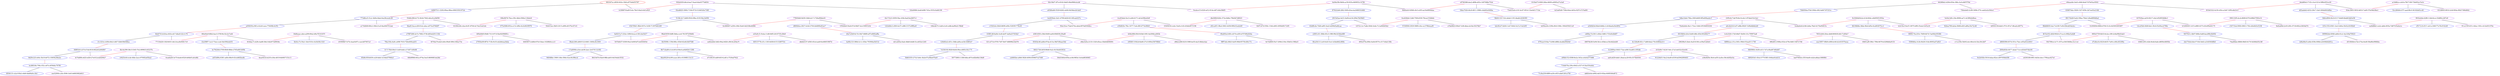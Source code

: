 strict graph  {
"993347ec-d930-043e-1fb9-e975d4d55787" [color=red, value=0];
"6428fbb2-d20b-654e-38fa-3a3cd487f79d" [color=purple, value=0];
"b0897511-3292-89ae-88ee-69633501972d" [color=blue, value=0];
"773d8ce5-31a1-4b9e-fdab-0ea36ceedc28" [color=blue, value=0];
"5f2b0450-b8cd-bea7-0aa4-6da0377bf654" [color=purple, value=0];
"a458293a-961e-b2a9-caea-776498c4cf52" [color=blue, value=0];
"6de6741d-b5ea-443e-efc7-dba4122c1c74" [color=blue, value=0];
"55d8c496-b172-3b3d-7642-ddca5ce9df36" [color=purple, value=0];
"21c323cc-b5fb-b9a3-c8d7-5db03fb048ea" [color=blue, value=0];
"f4f8f3e0-cd70-d7dd-f018-862d52d9d987" [color=blue, value=0];
"f64ef4a9-68b2-bac3-37ff-04c32c2e7ed4" [color=purple, value=0];
"8d29c223-e64c-5b10-b072-15859a3fb22c" [color=blue, value=0];
"bcd8024b-706c-f32c-e67e-df39dbc797f8" [color=blue, value=0];
"4bc4a399-38c5-5345-7fc2-899631d5237b" [color=purple, value=0];
"ff356131-e2a3-f5b2-c6d6-4dd0fa0cc3b1" [color=blue, value=0];
"eee52904-c24c-f506-1b43-b6f63082d61f" [color=purple, value=0];
"c0425e44-ecde-4fde-2ace-9700f2a65ba2" [color=blue, value=0];
"0caddaf4-3e75-6a4d-6520-b84b01a0cd6b" [color=purple, value=0];
"fe74df06-e625-ef29-27ef-f12cd2f20927" [color=purple, value=0];
"22a5f8f7-1ac2-73ae-ccab-5de506edef31" [color=blue, value=0];
"bc79226d-3769-f640-88de-2765a661b69b" [color=blue, value=0];
"34d6aaac-afee-a299-69a2-d9a7f516187f" [color=purple, value=0];
"a453df9a-6381-ad0e-88e9-43ced6f2ba4b" [color=blue, value=0];
"4eae9232-b235-e34e-d019-6b9f47153c11" [color=purple, value=0];
"fdc6cc7e-54a1-3dcf-533c-fcd3d36c1fc0" [color=blue, value=0];
"255908b7-b75c-baaf-b97c-caecb87947a3" [color=purple, value=0];
"816dac7c-b29c-ba68-38e3-4b2073d9936c" [color=purple, value=0];
"77154d20-182f-6031-bfc2-bca9e949c7c9" [color=purple, value=0];
"0ba813ea-ec49-01dc-a4ac-e073cd7940f7" [color=blue, value=0];
"e7987d06-2e7e-7682-3736-d65eb201110d" [color=blue, value=0];
"186e9676-7fee-c59c-4bfe-f384e116bdc6" [color=purple, value=0];
"7fba10fa-4a9c-a498-7033-7b6e600eab51" [color=blue, value=0];
"31717fb4-84e3-1eb9-bddc-a716f71d9e68" [color=blue, value=0];
"409a9bf0-09d8-7513-971f-5be92096f81c" [color=purple, value=0];
"85d6c05f-b630-ce20-bbb1-b14bd37964cf" [color=blue, value=0];
"60b9f966-60ca-974a-5ee5-86908f1de28d" [color=purple, value=0];
"27954e09-f87b-715b-9c53-eb2b6eaa3bda" [color=blue, value=0];
"6465f672-dd8d-67b3-5dae-1028fb0cccc3" [color=purple, value=0];
"f470da7f-edef-cb0e-09e8-589c338ea73e" [color=purple, value=0];
"075ef486-852a-a13c-bf8e-0a3e062f9f78" [color=blue, value=0];
"50d41bec-fb63-2413-af08-e81f7bcf27e5" [color=purple, value=0];
"6228b2db-cdaa-6c81-87b0-dc7da22ab3ab" [color=purple, value=0];
"a1744849-89c2-1f0d-21a5-9ac6047f12ab" [color=purple, value=0];
"02ed6f25-5892-7194-9733-5166520e7385" [color=blue, value=0];
"5138c3e7-3d69-9543-f9bc-019156e1b056" [color=blue, value=0];
"f2b19bf7-3f7e-8162-9dd5-08a9984cbcb8" [color=purple, value=0];
"43b709d1-f8b4-937e-1b58-713978dfcfd9" [color=blue, value=0];
"4a9231a7-232e-1496-6cea-e1361cbe5d17" [color=blue, value=0];
"77f636d6-9d39-18df-e2c7-1726a90bbc61" [color=purple, value=0];
"38adc266-a66f-f122-6461-340fec8c305f" [color=blue, value=0];
"c7ad090b-a3ee-ab38-2aec-2e479112c0f2" [color=blue, value=0];
"98a63059-0df8-3b6a-cce4-7615f7250b82" [color=purple, value=0];
"9404ffde-1969-146e-584e-4cec9e3f6ecd" [color=blue, value=0];
"f6410d7d-5be6-9ffd-ab03-0d19ebfc5532" [color=purple, value=0];
"3b3509fc-139d-8fbc-45b0-62e8c0d07fd8" [color=blue, value=0];
"8b71dad8-e1cb-b91d-04e4-ae4b82b11266" [color=blue, value=0];
"e25a9c31-9cda-11d8-64f5-2410735c28e8" [color=purple, value=0];
"8da49229-dc90-acae-281e-0109f8113c13" [color=blue, value=0];
"d71061f5-ebf9-6f19-2cff-1c7530af7922" [color=purple, value=0];
"60515778-cf1c-13f3-0d58-6151328f753c" [color=blue, value=0];
"dbb6d147-d583-45cd-aab9-6e480f199f7d" [color=purple, value=0];
"ee82eb6d-3df2-09a2-6f20-c9616c204a7f" [color=purple, value=0];
"547b6b57-0309-94a3-b00f-bf7a4d50405d" [color=purple, value=0];
"d800bfea-2827-4c6d-2704-bb689fa82ae7" [color=blue, value=0];
"b0a7a5b9-6c7d-16b7-6689-a97e4682af8a" [color=blue, value=0];
"42c710c5-3059-5fac-43fe-6ad1be2607c1" [color=purple, value=0];
"ba9fa123-386d-2c1c-43be-79394ba5b51d" [color=blue, value=0];
"d21a404a-0adc-8db0-b4d6-5cce832e1245" [color=purple, value=0];
"1d2dd8e3-c000-4e37-cd86-3157a9fffae8" [color=blue, value=0];
"166e4b73-1eb0-e1e0-ce8b-ba99a5c786df" [color=purple, value=0];
"1f50dbbf-34a6-67ef-48d7-dce10f0f1b5d" [color=purple, value=0];
"6c496947-e250-c30b-52e8-3d2338e40f06" [color=purple, value=0];
"a0366a66-5529-6262-eb94-9d34be2d1de9" [color=blue, value=0];
"2a2659eb-1b21-4799-b620-81185cab327e" [color=blue, value=0];
"6e94e5fb-9b0b-ac59-925a-669953c107f8" [color=purple, value=0];
"c1f2b5eb-28d4-8699-e69e-528391778c65" [color=blue, value=0];
"1f3f81d8-6a0b-3ce8-de97-da9a257634ef" [color=blue, value=0];
"2ca93deb-5ec3-ca9d-4171-de3a596ed2df" [color=purple, value=0];
"120d02e2-d51c-3fdb-ab9a-ee3b140ff1b7" [color=blue, value=0];
"7e556182-f828-6b44-f9ee-d085c5fcc77f" [color=blue, value=0];
"d38145f3-c36d-0449-ea04-f04839c29ad0" [color=purple, value=0];
"5fd63355-2732-5e8c-3b2d-f7a36be07be9" [color=blue, value=0];
"59773893-1188-0dfa-d07d-df2bf4b136d9" [color=purple, value=0];
"0545dc46-ad4b-87da-d13a-38d7d9aae34d" [color=blue, value=0];
"46f217b6-b83f-88d6-0a2c-8c54eb63f43e" [color=blue, value=0];
"fe9dc884-09c9-63bf-1091-6a500bca063b" [color=purple, value=0];
"ca9d92be-a846-5826-4094-859607e27d0f" [color=blue, value=0];
"30d3340d-659a-ec9d-985d-14c6a8836965" [color=purple, value=0];
"c856811f-fb2d-8a66-27e3-000e256768b4" [color=blue, value=0];
"d9b2cd08-0233-59f0-be55-da3148ebc4ae" [color=purple, value=0];
"c8be3e0a-2133-1320-d5ea-c5bb0d690091" [color=purple, value=0];
"321cd71b-0705-7bf7-fb47-6889f6e5dd78" [color=purple, value=0];
"e59d82fe-7fbc-1677-7a4e-881d77dc89d3" [color=blue, value=0];
"f0ed05e2-6f5c-d374-e293-d7f749b2f24a" [color=blue, value=0];
"dbd3ff2f-628c-572e-8d6e-79fe0b7d8023" [color=purple, value=0];
"9fff7a6a-46b3-4a05-96bf-f575fcd9e17e" [color=blue, value=0];
"0e7dd80f-35a7-209d-218e-35b63c196be5" [color=purple, value=0];
"c82ca651-f8ed-3062-4d58-9f0b32adeb0f" [color=blue, value=0];
"3b97c67d-558c-134d-e802-4956df417e95" [color=purple, value=0];
"254f4034-ceda-1be6-e1d2-d3ddef073196" [color=purple, value=0];
"f5dc33ce-75a6-074e-a6ed-f974d5504fcc" [color=purple, value=0];
"879222d6-2f62-5f49-d3ea-ba2488352466" [color=blue, value=0];
"2915d3ae-4e51-0a94-dc34-299a7fd39bf1" [color=blue, value=0];
"c8790388-dee2-d89b-df1b-1497088e752d" [color=purple, value=0];
"63df9c4e-7440-af05-3ea5-d299d5a66cae" [color=blue, value=0];
"c2001c01-368e-65c3-19f6-99e323bbe6f0" [color=blue, value=0];
"6ca028dd-12d6-750f-d330-78cea153b8eb" [color=purple, value=0];
"0fca5413-1ce0-0cb5-5ce1-b3bd462c806c" [color=blue, value=0];
"495e470a-8f4e-4a0d-8574-c317c8ab136b" [color=purple, value=0];
"f1549f40-2929-5889-c0ec-ec27f8deaaf0" [color=blue, value=0];
"a7bb9823-09e0-7a56-dbee-dc5dc35276b7" [color=purple, value=0];
"14721c1e-7edb-3044-3e4e-7c1a00f265b2" [color=purple, value=0];
"54ba7026-44c8-4811-3986-c4dd02e040ba" [color=blue, value=0];
"9b6411f3-7c0c-debd-1191-bba8c2436393" [color=blue, value=0];
"101fbd73-0f49-26be-6609-a4995e27a3a8" [color=purple, value=0];
"bdc0fcd7-6d44-1eb7-fb4b-5e21a7ab2df3" [color=blue, value=0];
"bd56ee0e-229b-d9c0-306c-1f64d55621a9" [color=purple, value=0];
"b23a85d0-756b-64ee-b63a-02f7a727bd00" [color=purple, value=0];
"73e633a4-e141-bc47-0f1d-11be4d11714e" [color=purple, value=0];
"f6d0a4c0-4946-c8c3-a5f3-aa16e8904daa" [color=purple, value=0];
"9cebce15-4320-af12-914e-d67c44e586f5" [color=purple, value=0];
"52fa9086-2ea8-b0f8-743a-3555c0a66190" [color=purple, value=0];
"fc30887f-fad9-5cfa-78e5-0da3c4d1a925" [color=purple, value=0];
"7f46956a-f7b0-394b-cf62-fa6673f7251e" [color=blue, value=0];
"5dbe1bb4-79fa-c569-b669-9f5e694aebc3" [color=blue, value=0];
"c9daaebb-3eb3-c846-8ebf-7d7b03ac9502" [color=purple, value=0];
"a540fd3d-06e6-646b-c1c8-6ba0a34c805c" [color=blue, value=0];
"cd08ac7d-3011-d5b2-34f8-1753e0e4b6f7" [color=blue, value=0];
"23f5c6c7-bb78-8e14-e4c1-87dda51b14a1" [color=purple, value=0];
"679cae10-8ac7-b366-d88b-dcafde09202f" [color=blue, value=0];
"49876b38-5e94-5b1e-45bb-ec54c6d2eb49" [color=purple, value=0];
"a0c2b418-3cf7-ef8b-0929-7e99e8b8dcb9" [color=blue, value=0];
"3010fb9e-b5e3-fe60-4f6c-65b185266277" [color=blue, value=0];
"8c3046df-fe2e-fc3d-60dc-e4b95051952a" [color=purple, value=0];
"4c126ef6-65c1-7a88-6da2-70c4389de211" [color=blue, value=0];
"3c2489ae-0443-75ae-af46-5ead61c595db" [color=blue, value=0];
"1cfc2320-17d3-66d7-5b58-131c799972a8" [color=purple, value=0];
"ef9db152-4588-8e2a-343a-ce4e4e5730f8" [color=blue, value=0];
"716db70a-2f4e-69d2-e327-412be554a6dc" [color=blue, value=0];
"d1f2d9c7-623f-7e6c-27a5-de032cf2ee04" [color=purple, value=0];
"71c8a230-6f89-ea54-c653-afa61261a750" [color=blue, value=0];
"dd824c6e-b992-dd33-93ba-649f549ef672" [color=purple, value=0];
"91224b51-9ac2-6a40-d339-bd3942f00403" [color=blue, value=0];
"e36e8d5b-36c6-af35-2a3b-c56c4d5f2e5a" [color=purple, value=0];
"aa0ca629-ddd1-26ad-ac29-95c3374b6593" [color=purple, value=0];
"fdf80eaa-c31a-345c-39b4-f1baa011176f" [color=blue, value=0];
"f460960c-0e0f-cd15-7d7a-f6ad87d6bd67" [color=blue, value=0];
"7853cb64-20ee-db6f-800f-81d0c71d04e7" [color=purple, value=0];
"469203d1-45e2-577f-5ff3-164fae0cbd14" [color=blue, value=0];
"ba07083d-c355-8a40-cb2d-a8dae1880f64" [color=purple, value=0];
"eaa18f57-08b9-e08f-dc46-b2c63357beaa" [color=blue, value=0];
"f3601af9-39b1-7f9d-0679-b3298d6a9153" [color=purple, value=0];
"0ff2d812-908a-032e-b79e-8d611667e746" [color=purple, value=0];
"2963f6e5-2bdc-0a2f-4106-ce39af1dd4d1" [color=purple, value=0];
"8419668e-38de-9fe4-bf5e-0ca903075cc1" [color=blue, value=0];
"089017fa-253c-7609-6474-7ae00dc95384" [color=blue, value=0];
"5a5dc3d0-c34e-8084-ae7c-4c589efefbea" [color=purple, value=0];
"5589d6ac-fc2b-0b28-31bb-8093ad7a6fcf" [color=blue, value=0];
"c11a1f0e-5b0f-2cdc-68cd-b12bc29c2bf7" [color=purple, value=0];
"924ea799-de4a-5608-ef25-a89a19e72c40" [color=blue, value=0];
"b9593156-bb41-f731-87a7-38cafcc6977e" [color=purple, value=0];
"b2d18a1f-be51-0075-bff4-25ada1b45a24" [color=purple, value=0];
"3cdda0e6-b166-2d4a-78a5-4170ef50f15c" [color=purple, value=0];
"7bddabbb-4bc1-72ee-1b8d-2f53fd850204" [color=purple, value=0];
"630874da-1828-1327-659c-2b7ee03e2166" [color=blue, value=0];
"891744d9-5a42-59ba-70bd-1dfad899d6ad" [color=blue, value=0];
"b6a869e3-71f2-c3cd-321d-5ff0e955ce20" [color=purple, value=0];
"98d68055-4ec7-b109-7e36-f38cb834e4cc" [color=blue, value=0];
"fb7dc452-d62f-9024-27ca-e1c90be5a4d8" [color=blue, value=0];
"63763fae-ad16-8217-cfa2-d52f054fdbc1" [color=purple, value=0];
"d8083f06-657d-351e-7bec-e05a63cb381f" [color=blue, value=0];
"260bd02b-4477-abad-71ce-af24e874be44" [color=blue, value=0];
"085b3759-6b53-6c2a-c3f0-2c8a09b43ab3" [color=purple, value=0];
"8c2b5f2b-5016-bdaa-82ee-ef97056bb5f0" [color=blue, value=0];
"e43933f0-f901-6d3d-cfee-1790aac627ef" [color=purple, value=0];
"d7a8ee3e-822f-db55-7a04-cc66cd523f0a" [color=blue, value=0];
"33661293-c42b-9e4d-6afe-d8f56c6695fe" [color=purple, value=0];
"502789ce-2c71-357a-e54f-5668ec3cc1cd" [color=purple, value=0];
"1dcaf3b6-4fd8-8afc-30c6-f3e94acb796e" [color=blue, value=0];
"5f37021c-4b07-666e-6af6-bacd96e4b002" [color=blue, value=0];
"090133f5-dccb-869f-4370-b98b579f3e14" [color=purple, value=0];
"ebe734eb-bbcf-710d-3dd2-a23d540dffe6" [color=blue, value=0];
"74ad0bbe-8866-08d5-6170-5d366d35c5ff" [color=purple, value=0];
"c54710ed-9f40-4963-17fd-cb0e6b5e5238" [color=blue, value=0];
"9ef2a89d-2c03-2f5c-5718-692c23834d74" [color=purple, value=0];
"b1b90045-1d15-e880-4273-d3e4f9e64175" [color=purple, value=0];
"1b30069d-886b-6764-5c3e-6d30026938f7" [color=purple, value=0];
"d03addd2-4252-29e7-1fa0-30f4d063d9be" [color=blue, value=0];
"0b8cd904-0b16-f117-6dd9-fbdd63db5e56" [color=blue, value=0];
"ac5d86ce-cdc8-e78f-7189-73b693a15a3c" [color=purple, value=0];
"225c1f32-6561-2ee3-db0a-5b42a543fbb0" [color=blue, value=0];
"309962bd-4946-ad6d-41a1-4a129af78023" [color=blue, value=0];
"9032a9eb-42f8-11db-8cce-33d89cc267a9" [color=purple, value=0];
"2d6a9be5-ed4e-639e-008d-e2430b6d261a" [color=blue, value=0];
"d51064bf-a7eb-27da-6ed0-58a86e9968da" [color=purple, value=0];
"cf517a1b-f211-ab1a-246f-77a76c016cb9" [color=blue, value=0];
"91ca15f5-631c-6dac-183c-cb1def41476e" [color=purple, value=0];
"ea9d86b1-ecdc-ab6e-835a-7d87535a0a1e" [color=purple, value=0];
"52c28046-b7f7-aaef-f8c0-36182b65cc6f" [color=blue, value=0];
"0318f003-f632-2cfd-904a-9f427386d842" [color=purple, value=0];
"93dc3905-5832-b810-7ad9-37fe56b3fbe1" [color=purple, value=0];
"853b5322-4c50-c65e-a1b8-7cf95cdb23c5" [color=purple, value=0];
"726a4a62-2c90-349b-275c-aab2a2a344cd" [color=purple, value=0];
"993347ec-d930-043e-1fb9-e975d4d55787" -- "b0897511-3292-89ae-88ee-69633501972d"  [color=black];
"993347ec-d930-043e-1fb9-e975d4d55787" -- "fc30887f-fad9-5cfa-78e5-0da3c4d1a925"  [color=black];
"6428fbb2-d20b-654e-38fa-3a3cd487f79d" -- "7f46956a-f7b0-394b-cf62-fa6673f7251e"  [color=black];
"6428fbb2-d20b-654e-38fa-3a3cd487f79d" -- "726a4a62-2c90-349b-275c-aab2a2a344cd"  [color=black];
"b0897511-3292-89ae-88ee-69633501972d" -- "773d8ce5-31a1-4b9e-fdab-0ea36ceedc28"  [color=red];
"773d8ce5-31a1-4b9e-fdab-0ea36ceedc28" -- "a458293a-961e-b2a9-caea-776498c4cf52"  [color=black];
"773d8ce5-31a1-4b9e-fdab-0ea36ceedc28" -- "a1744849-89c2-1f0d-21a5-9ac6047f12ab"  [color=black];
"5f2b0450-b8cd-bea7-0aa4-6da0377bf654" -- "02ed6f25-5892-7194-9733-5166520e7385"  [color=black];
"5f2b0450-b8cd-bea7-0aa4-6da0377bf654" -- "52fa9086-2ea8-b0f8-743a-3555c0a66190"  [color=black];
"5f2b0450-b8cd-bea7-0aa4-6da0377bf654" -- "fc30887f-fad9-5cfa-78e5-0da3c4d1a925"  [color=red];
"a458293a-961e-b2a9-caea-776498c4cf52" -- "6de6741d-b5ea-443e-efc7-dba4122c1c74"  [color=red];
"6de6741d-b5ea-443e-efc7-dba4122c1c74" -- "21c323cc-b5fb-b9a3-c8d7-5db03fb048ea"  [color=black];
"6de6741d-b5ea-443e-efc7-dba4122c1c74" -- "77154d20-182f-6031-bfc2-bca9e949c7c9"  [color=black];
"55d8c496-b172-3b3d-7642-ddca5ce9df36" -- "0ba813ea-ec49-01dc-a4ac-e073cd7940f7"  [color=black];
"55d8c496-b172-3b3d-7642-ddca5ce9df36" -- "6228b2db-cdaa-6c81-87b0-dc7da22ab3ab"  [color=black];
"55d8c496-b172-3b3d-7642-ddca5ce9df36" -- "a1744849-89c2-1f0d-21a5-9ac6047f12ab"  [color=red];
"21c323cc-b5fb-b9a3-c8d7-5db03fb048ea" -- "f4f8f3e0-cd70-d7dd-f018-862d52d9d987"  [color=red];
"f4f8f3e0-cd70-d7dd-f018-862d52d9d987" -- "8d29c223-e64c-5b10-b072-15859a3fb22c"  [color=black];
"f4f8f3e0-cd70-d7dd-f018-862d52d9d987" -- "fe74df06-e625-ef29-27ef-f12cd2f20927"  [color=black];
"f64ef4a9-68b2-bac3-37ff-04c32c2e7ed4" -- "22a5f8f7-1ac2-73ae-ccab-5de506edef31"  [color=black];
"f64ef4a9-68b2-bac3-37ff-04c32c2e7ed4" -- "816dac7c-b29c-ba68-38e3-4b2073d9936c"  [color=black];
"f64ef4a9-68b2-bac3-37ff-04c32c2e7ed4" -- "77154d20-182f-6031-bfc2-bca9e949c7c9"  [color=red];
"8d29c223-e64c-5b10-b072-15859a3fb22c" -- "bcd8024b-706c-f32c-e67e-df39dbc797f8"  [color=red];
"bcd8024b-706c-f32c-e67e-df39dbc797f8" -- "ff356131-e2a3-f5b2-c6d6-4dd0fa0cc3b1"  [color=black];
"bcd8024b-706c-f32c-e67e-df39dbc797f8" -- "eee52904-c24c-f506-1b43-b6f63082d61f"  [color=black];
"4bc4a399-38c5-5345-7fc2-899631d5237b" -- "c0425e44-ecde-4fde-2ace-9700f2a65ba2"  [color=black];
"4bc4a399-38c5-5345-7fc2-899631d5237b" -- "0caddaf4-3e75-6a4d-6520-b84b01a0cd6b"  [color=black];
"4bc4a399-38c5-5345-7fc2-899631d5237b" -- "fe74df06-e625-ef29-27ef-f12cd2f20927"  [color=red];
"22a5f8f7-1ac2-73ae-ccab-5de506edef31" -- "bc79226d-3769-f640-88de-2765a661b69b"  [color=red];
"bc79226d-3769-f640-88de-2765a661b69b" -- "a453df9a-6381-ad0e-88e9-43ced6f2ba4b"  [color=black];
"bc79226d-3769-f640-88de-2765a661b69b" -- "4eae9232-b235-e34e-d019-6b9f47153c11"  [color=black];
"34d6aaac-afee-a299-69a2-d9a7f516187f" -- "fdc6cc7e-54a1-3dcf-533c-fcd3d36c1fc0"  [color=black];
"34d6aaac-afee-a299-69a2-d9a7f516187f" -- "255908b7-b75c-baaf-b97c-caecb87947a3"  [color=black];
"34d6aaac-afee-a299-69a2-d9a7f516187f" -- "816dac7c-b29c-ba68-38e3-4b2073d9936c"  [color=red];
"0ba813ea-ec49-01dc-a4ac-e073cd7940f7" -- "e7987d06-2e7e-7682-3736-d65eb201110d"  [color=red];
"e7987d06-2e7e-7682-3736-d65eb201110d" -- "7fba10fa-4a9c-a498-7033-7b6e600eab51"  [color=black];
"e7987d06-2e7e-7682-3736-d65eb201110d" -- "f470da7f-edef-cb0e-09e8-589c338ea73e"  [color=black];
"186e9676-7fee-c59c-4bfe-f384e116bdc6" -- "075ef486-852a-a13c-bf8e-0a3e062f9f78"  [color=black];
"186e9676-7fee-c59c-4bfe-f384e116bdc6" -- "50d41bec-fb63-2413-af08-e81f7bcf27e5"  [color=black];
"186e9676-7fee-c59c-4bfe-f384e116bdc6" -- "6228b2db-cdaa-6c81-87b0-dc7da22ab3ab"  [color=red];
"7fba10fa-4a9c-a498-7033-7b6e600eab51" -- "31717fb4-84e3-1eb9-bddc-a716f71d9e68"  [color=red];
"31717fb4-84e3-1eb9-bddc-a716f71d9e68" -- "85d6c05f-b630-ce20-bbb1-b14bd37964cf"  [color=black];
"31717fb4-84e3-1eb9-bddc-a716f71d9e68" -- "60b9f966-60ca-974a-5ee5-86908f1de28d"  [color=black];
"409a9bf0-09d8-7513-971f-5be92096f81c" -- "27954e09-f87b-715b-9c53-eb2b6eaa3bda"  [color=black];
"409a9bf0-09d8-7513-971f-5be92096f81c" -- "6465f672-dd8d-67b3-5dae-1028fb0cccc3"  [color=black];
"409a9bf0-09d8-7513-971f-5be92096f81c" -- "f470da7f-edef-cb0e-09e8-589c338ea73e"  [color=red];
"02ed6f25-5892-7194-9733-5166520e7385" -- "5138c3e7-3d69-9543-f9bc-019156e1b056"  [color=red];
"5138c3e7-3d69-9543-f9bc-019156e1b056" -- "43b709d1-f8b4-937e-1b58-713978dfcfd9"  [color=black];
"5138c3e7-3d69-9543-f9bc-019156e1b056" -- "6c496947-e250-c30b-52e8-3d2338e40f06"  [color=black];
"f2b19bf7-3f7e-8162-9dd5-08a9984cbcb8" -- "a0366a66-5529-6262-eb94-9d34be2d1de9"  [color=black];
"f2b19bf7-3f7e-8162-9dd5-08a9984cbcb8" -- "9cebce15-4320-af12-914e-d67c44e586f5"  [color=black];
"f2b19bf7-3f7e-8162-9dd5-08a9984cbcb8" -- "52fa9086-2ea8-b0f8-743a-3555c0a66190"  [color=red];
"43b709d1-f8b4-937e-1b58-713978dfcfd9" -- "4a9231a7-232e-1496-6cea-e1361cbe5d17"  [color=red];
"4a9231a7-232e-1496-6cea-e1361cbe5d17" -- "38adc266-a66f-f122-6461-340fec8c305f"  [color=black];
"4a9231a7-232e-1496-6cea-e1361cbe5d17" -- "547b6b57-0309-94a3-b00f-bf7a4d50405d"  [color=black];
"77f636d6-9d39-18df-e2c7-1726a90bbc61" -- "d800bfea-2827-4c6d-2704-bb689fa82ae7"  [color=black];
"77f636d6-9d39-18df-e2c7-1726a90bbc61" -- "1f50dbbf-34a6-67ef-48d7-dce10f0f1b5d"  [color=black];
"77f636d6-9d39-18df-e2c7-1726a90bbc61" -- "6c496947-e250-c30b-52e8-3d2338e40f06"  [color=red];
"38adc266-a66f-f122-6461-340fec8c305f" -- "c7ad090b-a3ee-ab38-2aec-2e479112c0f2"  [color=red];
"c7ad090b-a3ee-ab38-2aec-2e479112c0f2" -- "9404ffde-1969-146e-584e-4cec9e3f6ecd"  [color=black];
"c7ad090b-a3ee-ab38-2aec-2e479112c0f2" -- "f6410d7d-5be6-9ffd-ab03-0d19ebfc5532"  [color=black];
"98a63059-0df8-3b6a-cce4-7615f7250b82" -- "3b3509fc-139d-8fbc-45b0-62e8c0d07fd8"  [color=black];
"98a63059-0df8-3b6a-cce4-7615f7250b82" -- "ee82eb6d-3df2-09a2-6f20-c9616c204a7f"  [color=black];
"98a63059-0df8-3b6a-cce4-7615f7250b82" -- "547b6b57-0309-94a3-b00f-bf7a4d50405d"  [color=red];
"3b3509fc-139d-8fbc-45b0-62e8c0d07fd8" -- "8b71dad8-e1cb-b91d-04e4-ae4b82b11266"  [color=red];
"8b71dad8-e1cb-b91d-04e4-ae4b82b11266" -- "8da49229-dc90-acae-281e-0109f8113c13"  [color=black];
"8b71dad8-e1cb-b91d-04e4-ae4b82b11266" -- "d71061f5-ebf9-6f19-2cff-1c7530af7922"  [color=black];
"e25a9c31-9cda-11d8-64f5-2410735c28e8" -- "60515778-cf1c-13f3-0d58-6151328f753c"  [color=black];
"e25a9c31-9cda-11d8-64f5-2410735c28e8" -- "dbb6d147-d583-45cd-aab9-6e480f199f7d"  [color=black];
"e25a9c31-9cda-11d8-64f5-2410735c28e8" -- "ee82eb6d-3df2-09a2-6f20-c9616c204a7f"  [color=red];
"d800bfea-2827-4c6d-2704-bb689fa82ae7" -- "b0a7a5b9-6c7d-16b7-6689-a97e4682af8a"  [color=red];
"b0a7a5b9-6c7d-16b7-6689-a97e4682af8a" -- "ba9fa123-386d-2c1c-43be-79394ba5b51d"  [color=black];
"b0a7a5b9-6c7d-16b7-6689-a97e4682af8a" -- "d21a404a-0adc-8db0-b4d6-5cce832e1245"  [color=black];
"42c710c5-3059-5fac-43fe-6ad1be2607c1" -- "1d2dd8e3-c000-4e37-cd86-3157a9fffae8"  [color=black];
"42c710c5-3059-5fac-43fe-6ad1be2607c1" -- "166e4b73-1eb0-e1e0-ce8b-ba99a5c786df"  [color=black];
"42c710c5-3059-5fac-43fe-6ad1be2607c1" -- "1f50dbbf-34a6-67ef-48d7-dce10f0f1b5d"  [color=red];
"a0366a66-5529-6262-eb94-9d34be2d1de9" -- "2a2659eb-1b21-4799-b620-81185cab327e"  [color=red];
"2a2659eb-1b21-4799-b620-81185cab327e" -- "c1f2b5eb-28d4-8699-e69e-528391778c65"  [color=black];
"2a2659eb-1b21-4799-b620-81185cab327e" -- "f5dc33ce-75a6-074e-a6ed-f974d5504fcc"  [color=black];
"6e94e5fb-9b0b-ac59-925a-669953c107f8" -- "879222d6-2f62-5f49-d3ea-ba2488352466"  [color=black];
"6e94e5fb-9b0b-ac59-925a-669953c107f8" -- "f6d0a4c0-4946-c8c3-a5f3-aa16e8904daa"  [color=black];
"6e94e5fb-9b0b-ac59-925a-669953c107f8" -- "9cebce15-4320-af12-914e-d67c44e586f5"  [color=red];
"c1f2b5eb-28d4-8699-e69e-528391778c65" -- "1f3f81d8-6a0b-3ce8-de97-da9a257634ef"  [color=red];
"1f3f81d8-6a0b-3ce8-de97-da9a257634ef" -- "120d02e2-d51c-3fdb-ab9a-ee3b140ff1b7"  [color=black];
"1f3f81d8-6a0b-3ce8-de97-da9a257634ef" -- "321cd71b-0705-7bf7-fb47-6889f6e5dd78"  [color=black];
"2ca93deb-5ec3-ca9d-4171-de3a596ed2df" -- "e59d82fe-7fbc-1677-7a4e-881d77dc89d3"  [color=black];
"2ca93deb-5ec3-ca9d-4171-de3a596ed2df" -- "254f4034-ceda-1be6-e1d2-d3ddef073196"  [color=black];
"2ca93deb-5ec3-ca9d-4171-de3a596ed2df" -- "f5dc33ce-75a6-074e-a6ed-f974d5504fcc"  [color=red];
"120d02e2-d51c-3fdb-ab9a-ee3b140ff1b7" -- "7e556182-f828-6b44-f9ee-d085c5fcc77f"  [color=red];
"7e556182-f828-6b44-f9ee-d085c5fcc77f" -- "5fd63355-2732-5e8c-3b2d-f7a36be07be9"  [color=black];
"7e556182-f828-6b44-f9ee-d085c5fcc77f" -- "59773893-1188-0dfa-d07d-df2bf4b136d9"  [color=black];
"d38145f3-c36d-0449-ea04-f04839c29ad0" -- "0545dc46-ad4b-87da-d13a-38d7d9aae34d"  [color=black];
"d38145f3-c36d-0449-ea04-f04839c29ad0" -- "c8be3e0a-2133-1320-d5ea-c5bb0d690091"  [color=black];
"d38145f3-c36d-0449-ea04-f04839c29ad0" -- "321cd71b-0705-7bf7-fb47-6889f6e5dd78"  [color=red];
"0545dc46-ad4b-87da-d13a-38d7d9aae34d" -- "46f217b6-b83f-88d6-0a2c-8c54eb63f43e"  [color=red];
"46f217b6-b83f-88d6-0a2c-8c54eb63f43e" -- "ca9d92be-a846-5826-4094-859607e27d0f"  [color=black];
"46f217b6-b83f-88d6-0a2c-8c54eb63f43e" -- "30d3340d-659a-ec9d-985d-14c6a8836965"  [color=black];
"fe9dc884-09c9-63bf-1091-6a500bca063b" -- "c856811f-fb2d-8a66-27e3-000e256768b4"  [color=black];
"fe9dc884-09c9-63bf-1091-6a500bca063b" -- "d9b2cd08-0233-59f0-be55-da3148ebc4ae"  [color=black];
"fe9dc884-09c9-63bf-1091-6a500bca063b" -- "c8be3e0a-2133-1320-d5ea-c5bb0d690091"  [color=red];
"e59d82fe-7fbc-1677-7a4e-881d77dc89d3" -- "f0ed05e2-6f5c-d374-e293-d7f749b2f24a"  [color=red];
"f0ed05e2-6f5c-d374-e293-d7f749b2f24a" -- "9fff7a6a-46b3-4a05-96bf-f575fcd9e17e"  [color=black];
"f0ed05e2-6f5c-d374-e293-d7f749b2f24a" -- "0e7dd80f-35a7-209d-218e-35b63c196be5"  [color=black];
"dbd3ff2f-628c-572e-8d6e-79fe0b7d8023" -- "c82ca651-f8ed-3062-4d58-9f0b32adeb0f"  [color=black];
"dbd3ff2f-628c-572e-8d6e-79fe0b7d8023" -- "3b97c67d-558c-134d-e802-4956df417e95"  [color=black];
"dbd3ff2f-628c-572e-8d6e-79fe0b7d8023" -- "254f4034-ceda-1be6-e1d2-d3ddef073196"  [color=red];
"879222d6-2f62-5f49-d3ea-ba2488352466" -- "2915d3ae-4e51-0a94-dc34-299a7fd39bf1"  [color=red];
"2915d3ae-4e51-0a94-dc34-299a7fd39bf1" -- "63df9c4e-7440-af05-3ea5-d299d5a66cae"  [color=black];
"2915d3ae-4e51-0a94-dc34-299a7fd39bf1" -- "14721c1e-7edb-3044-3e4e-7c1a00f265b2"  [color=black];
"c8790388-dee2-d89b-df1b-1497088e752d" -- "54ba7026-44c8-4811-3986-c4dd02e040ba"  [color=black];
"c8790388-dee2-d89b-df1b-1497088e752d" -- "73e633a4-e141-bc47-0f1d-11be4d11714e"  [color=black];
"c8790388-dee2-d89b-df1b-1497088e752d" -- "f6d0a4c0-4946-c8c3-a5f3-aa16e8904daa"  [color=red];
"63df9c4e-7440-af05-3ea5-d299d5a66cae" -- "c2001c01-368e-65c3-19f6-99e323bbe6f0"  [color=red];
"c2001c01-368e-65c3-19f6-99e323bbe6f0" -- "0fca5413-1ce0-0cb5-5ce1-b3bd462c806c"  [color=black];
"c2001c01-368e-65c3-19f6-99e323bbe6f0" -- "495e470a-8f4e-4a0d-8574-c317c8ab136b"  [color=black];
"6ca028dd-12d6-750f-d330-78cea153b8eb" -- "f1549f40-2929-5889-c0ec-ec27f8deaaf0"  [color=black];
"6ca028dd-12d6-750f-d330-78cea153b8eb" -- "a7bb9823-09e0-7a56-dbee-dc5dc35276b7"  [color=black];
"6ca028dd-12d6-750f-d330-78cea153b8eb" -- "14721c1e-7edb-3044-3e4e-7c1a00f265b2"  [color=red];
"54ba7026-44c8-4811-3986-c4dd02e040ba" -- "9b6411f3-7c0c-debd-1191-bba8c2436393"  [color=red];
"9b6411f3-7c0c-debd-1191-bba8c2436393" -- "bdc0fcd7-6d44-1eb7-fb4b-5e21a7ab2df3"  [color=black];
"9b6411f3-7c0c-debd-1191-bba8c2436393" -- "bd56ee0e-229b-d9c0-306c-1f64d55621a9"  [color=black];
"101fbd73-0f49-26be-6609-a4995e27a3a8" -- "b23a85d0-756b-64ee-b63a-02f7a727bd00"  [color=black];
"101fbd73-0f49-26be-6609-a4995e27a3a8" -- "73e633a4-e141-bc47-0f1d-11be4d11714e"  [color=red];
"7f46956a-f7b0-394b-cf62-fa6673f7251e" -- "5dbe1bb4-79fa-c569-b669-9f5e694aebc3"  [color=red];
"5dbe1bb4-79fa-c569-b669-9f5e694aebc3" -- "a540fd3d-06e6-646b-c1c8-6ba0a34c805c"  [color=black];
"5dbe1bb4-79fa-c569-b669-9f5e694aebc3" -- "7bddabbb-4bc1-72ee-1b8d-2f53fd850204"  [color=black];
"c9daaebb-3eb3-c846-8ebf-7d7b03ac9502" -- "630874da-1828-1327-659c-2b7ee03e2166"  [color=black];
"c9daaebb-3eb3-c846-8ebf-7d7b03ac9502" -- "853b5322-4c50-c65e-a1b8-7cf95cdb23c5"  [color=black];
"c9daaebb-3eb3-c846-8ebf-7d7b03ac9502" -- "726a4a62-2c90-349b-275c-aab2a2a344cd"  [color=red];
"a540fd3d-06e6-646b-c1c8-6ba0a34c805c" -- "cd08ac7d-3011-d5b2-34f8-1753e0e4b6f7"  [color=red];
"cd08ac7d-3011-d5b2-34f8-1753e0e4b6f7" -- "679cae10-8ac7-b366-d88b-dcafde09202f"  [color=black];
"cd08ac7d-3011-d5b2-34f8-1753e0e4b6f7" -- "49876b38-5e94-5b1e-45bb-ec54c6d2eb49"  [color=black];
"23f5c6c7-bb78-8e14-e4c1-87dda51b14a1" -- "a0c2b418-3cf7-ef8b-0929-7e99e8b8dcb9"  [color=black];
"23f5c6c7-bb78-8e14-e4c1-87dda51b14a1" -- "3cdda0e6-b166-2d4a-78a5-4170ef50f15c"  [color=black];
"23f5c6c7-bb78-8e14-e4c1-87dda51b14a1" -- "7bddabbb-4bc1-72ee-1b8d-2f53fd850204"  [color=red];
"a0c2b418-3cf7-ef8b-0929-7e99e8b8dcb9" -- "3010fb9e-b5e3-fe60-4f6c-65b185266277"  [color=red];
"3010fb9e-b5e3-fe60-4f6c-65b185266277" -- "4c126ef6-65c1-7a88-6da2-70c4389de211"  [color=black];
"3010fb9e-b5e3-fe60-4f6c-65b185266277" -- "2963f6e5-2bdc-0a2f-4106-ce39af1dd4d1"  [color=black];
"8c3046df-fe2e-fc3d-60dc-e4b95051952a" -- "8419668e-38de-9fe4-bf5e-0ca903075cc1"  [color=black];
"8c3046df-fe2e-fc3d-60dc-e4b95051952a" -- "b2d18a1f-be51-0075-bff4-25ada1b45a24"  [color=black];
"8c3046df-fe2e-fc3d-60dc-e4b95051952a" -- "3cdda0e6-b166-2d4a-78a5-4170ef50f15c"  [color=red];
"4c126ef6-65c1-7a88-6da2-70c4389de211" -- "3c2489ae-0443-75ae-af46-5ead61c595db"  [color=red];
"3c2489ae-0443-75ae-af46-5ead61c595db" -- "ef9db152-4588-8e2a-343a-ce4e4e5730f8"  [color=black];
"3c2489ae-0443-75ae-af46-5ead61c595db" -- "aa0ca629-ddd1-26ad-ac29-95c3374b6593"  [color=black];
"1cfc2320-17d3-66d7-5b58-131c799972a8" -- "fdf80eaa-c31a-345c-39b4-f1baa011176f"  [color=black];
"1cfc2320-17d3-66d7-5b58-131c799972a8" -- "0ff2d812-908a-032e-b79e-8d611667e746"  [color=black];
"1cfc2320-17d3-66d7-5b58-131c799972a8" -- "2963f6e5-2bdc-0a2f-4106-ce39af1dd4d1"  [color=red];
"ef9db152-4588-8e2a-343a-ce4e4e5730f8" -- "716db70a-2f4e-69d2-e327-412be554a6dc"  [color=red];
"716db70a-2f4e-69d2-e327-412be554a6dc" -- "71c8a230-6f89-ea54-c653-afa61261a750"  [color=black];
"716db70a-2f4e-69d2-e327-412be554a6dc" -- "dd824c6e-b992-dd33-93ba-649f549ef672"  [color=black];
"d1f2d9c7-623f-7e6c-27a5-de032cf2ee04" -- "91224b51-9ac2-6a40-d339-bd3942f00403"  [color=black];
"d1f2d9c7-623f-7e6c-27a5-de032cf2ee04" -- "e36e8d5b-36c6-af35-2a3b-c56c4d5f2e5a"  [color=black];
"d1f2d9c7-623f-7e6c-27a5-de032cf2ee04" -- "aa0ca629-ddd1-26ad-ac29-95c3374b6593"  [color=red];
"fdf80eaa-c31a-345c-39b4-f1baa011176f" -- "f460960c-0e0f-cd15-7d7a-f6ad87d6bd67"  [color=red];
"f460960c-0e0f-cd15-7d7a-f6ad87d6bd67" -- "469203d1-45e2-577f-5ff3-164fae0cbd14"  [color=black];
"f460960c-0e0f-cd15-7d7a-f6ad87d6bd67" -- "ba07083d-c355-8a40-cb2d-a8dae1880f64"  [color=black];
"7853cb64-20ee-db6f-800f-81d0c71d04e7" -- "eaa18f57-08b9-e08f-dc46-b2c63357beaa"  [color=black];
"7853cb64-20ee-db6f-800f-81d0c71d04e7" -- "f3601af9-39b1-7f9d-0679-b3298d6a9153"  [color=black];
"7853cb64-20ee-db6f-800f-81d0c71d04e7" -- "0ff2d812-908a-032e-b79e-8d611667e746"  [color=red];
"8419668e-38de-9fe4-bf5e-0ca903075cc1" -- "089017fa-253c-7609-6474-7ae00dc95384"  [color=red];
"089017fa-253c-7609-6474-7ae00dc95384" -- "5589d6ac-fc2b-0b28-31bb-8093ad7a6fcf"  [color=black];
"089017fa-253c-7609-6474-7ae00dc95384" -- "c11a1f0e-5b0f-2cdc-68cd-b12bc29c2bf7"  [color=black];
"5a5dc3d0-c34e-8084-ae7c-4c589efefbea" -- "924ea799-de4a-5608-ef25-a89a19e72c40"  [color=black];
"5a5dc3d0-c34e-8084-ae7c-4c589efefbea" -- "b9593156-bb41-f731-87a7-38cafcc6977e"  [color=black];
"5a5dc3d0-c34e-8084-ae7c-4c589efefbea" -- "b2d18a1f-be51-0075-bff4-25ada1b45a24"  [color=red];
"630874da-1828-1327-659c-2b7ee03e2166" -- "891744d9-5a42-59ba-70bd-1dfad899d6ad"  [color=red];
"891744d9-5a42-59ba-70bd-1dfad899d6ad" -- "98d68055-4ec7-b109-7e36-f38cb834e4cc"  [color=black];
"891744d9-5a42-59ba-70bd-1dfad899d6ad" -- "1b30069d-886b-6764-5c3e-6d30026938f7"  [color=black];
"b6a869e3-71f2-c3cd-321d-5ff0e955ce20" -- "d03addd2-4252-29e7-1fa0-30f4d063d9be"  [color=black];
"b6a869e3-71f2-c3cd-321d-5ff0e955ce20" -- "93dc3905-5832-b810-7ad9-37fe56b3fbe1"  [color=black];
"b6a869e3-71f2-c3cd-321d-5ff0e955ce20" -- "853b5322-4c50-c65e-a1b8-7cf95cdb23c5"  [color=red];
"98d68055-4ec7-b109-7e36-f38cb834e4cc" -- "fb7dc452-d62f-9024-27ca-e1c90be5a4d8"  [color=red];
"fb7dc452-d62f-9024-27ca-e1c90be5a4d8" -- "d8083f06-657d-351e-7bec-e05a63cb381f"  [color=black];
"fb7dc452-d62f-9024-27ca-e1c90be5a4d8" -- "502789ce-2c71-357a-e54f-5668ec3cc1cd"  [color=black];
"63763fae-ad16-8217-cfa2-d52f054fdbc1" -- "1dcaf3b6-4fd8-8afc-30c6-f3e94acb796e"  [color=black];
"63763fae-ad16-8217-cfa2-d52f054fdbc1" -- "b1b90045-1d15-e880-4273-d3e4f9e64175"  [color=black];
"63763fae-ad16-8217-cfa2-d52f054fdbc1" -- "1b30069d-886b-6764-5c3e-6d30026938f7"  [color=red];
"d8083f06-657d-351e-7bec-e05a63cb381f" -- "260bd02b-4477-abad-71ce-af24e874be44"  [color=red];
"260bd02b-4477-abad-71ce-af24e874be44" -- "8c2b5f2b-5016-bdaa-82ee-ef97056bb5f0"  [color=black];
"260bd02b-4477-abad-71ce-af24e874be44" -- "e43933f0-f901-6d3d-cfee-1790aac627ef"  [color=black];
"085b3759-6b53-6c2a-c3f0-2c8a09b43ab3" -- "d7a8ee3e-822f-db55-7a04-cc66cd523f0a"  [color=black];
"085b3759-6b53-6c2a-c3f0-2c8a09b43ab3" -- "33661293-c42b-9e4d-6afe-d8f56c6695fe"  [color=black];
"085b3759-6b53-6c2a-c3f0-2c8a09b43ab3" -- "502789ce-2c71-357a-e54f-5668ec3cc1cd"  [color=red];
"1dcaf3b6-4fd8-8afc-30c6-f3e94acb796e" -- "5f37021c-4b07-666e-6af6-bacd96e4b002"  [color=red];
"5f37021c-4b07-666e-6af6-bacd96e4b002" -- "ebe734eb-bbcf-710d-3dd2-a23d540dffe6"  [color=black];
"5f37021c-4b07-666e-6af6-bacd96e4b002" -- "74ad0bbe-8866-08d5-6170-5d366d35c5ff"  [color=black];
"090133f5-dccb-869f-4370-b98b579f3e14" -- "c54710ed-9f40-4963-17fd-cb0e6b5e5238"  [color=black];
"090133f5-dccb-869f-4370-b98b579f3e14" -- "9ef2a89d-2c03-2f5c-5718-692c23834d74"  [color=black];
"090133f5-dccb-869f-4370-b98b579f3e14" -- "b1b90045-1d15-e880-4273-d3e4f9e64175"  [color=red];
"d03addd2-4252-29e7-1fa0-30f4d063d9be" -- "0b8cd904-0b16-f117-6dd9-fbdd63db5e56"  [color=red];
"0b8cd904-0b16-f117-6dd9-fbdd63db5e56" -- "225c1f32-6561-2ee3-db0a-5b42a543fbb0"  [color=black];
"0b8cd904-0b16-f117-6dd9-fbdd63db5e56" -- "ea9d86b1-ecdc-ab6e-835a-7d87535a0a1e"  [color=black];
"ac5d86ce-cdc8-e78f-7189-73b693a15a3c" -- "52c28046-b7f7-aaef-f8c0-36182b65cc6f"  [color=black];
"ac5d86ce-cdc8-e78f-7189-73b693a15a3c" -- "0318f003-f632-2cfd-904a-9f427386d842"  [color=black];
"ac5d86ce-cdc8-e78f-7189-73b693a15a3c" -- "93dc3905-5832-b810-7ad9-37fe56b3fbe1"  [color=red];
"225c1f32-6561-2ee3-db0a-5b42a543fbb0" -- "309962bd-4946-ad6d-41a1-4a129af78023"  [color=red];
"309962bd-4946-ad6d-41a1-4a129af78023" -- "2d6a9be5-ed4e-639e-008d-e2430b6d261a"  [color=black];
"309962bd-4946-ad6d-41a1-4a129af78023" -- "d51064bf-a7eb-27da-6ed0-58a86e9968da"  [color=black];
"9032a9eb-42f8-11db-8cce-33d89cc267a9" -- "cf517a1b-f211-ab1a-246f-77a76c016cb9"  [color=black];
"9032a9eb-42f8-11db-8cce-33d89cc267a9" -- "91ca15f5-631c-6dac-183c-cb1def41476e"  [color=black];
"9032a9eb-42f8-11db-8cce-33d89cc267a9" -- "ea9d86b1-ecdc-ab6e-835a-7d87535a0a1e"  [color=red];
}
